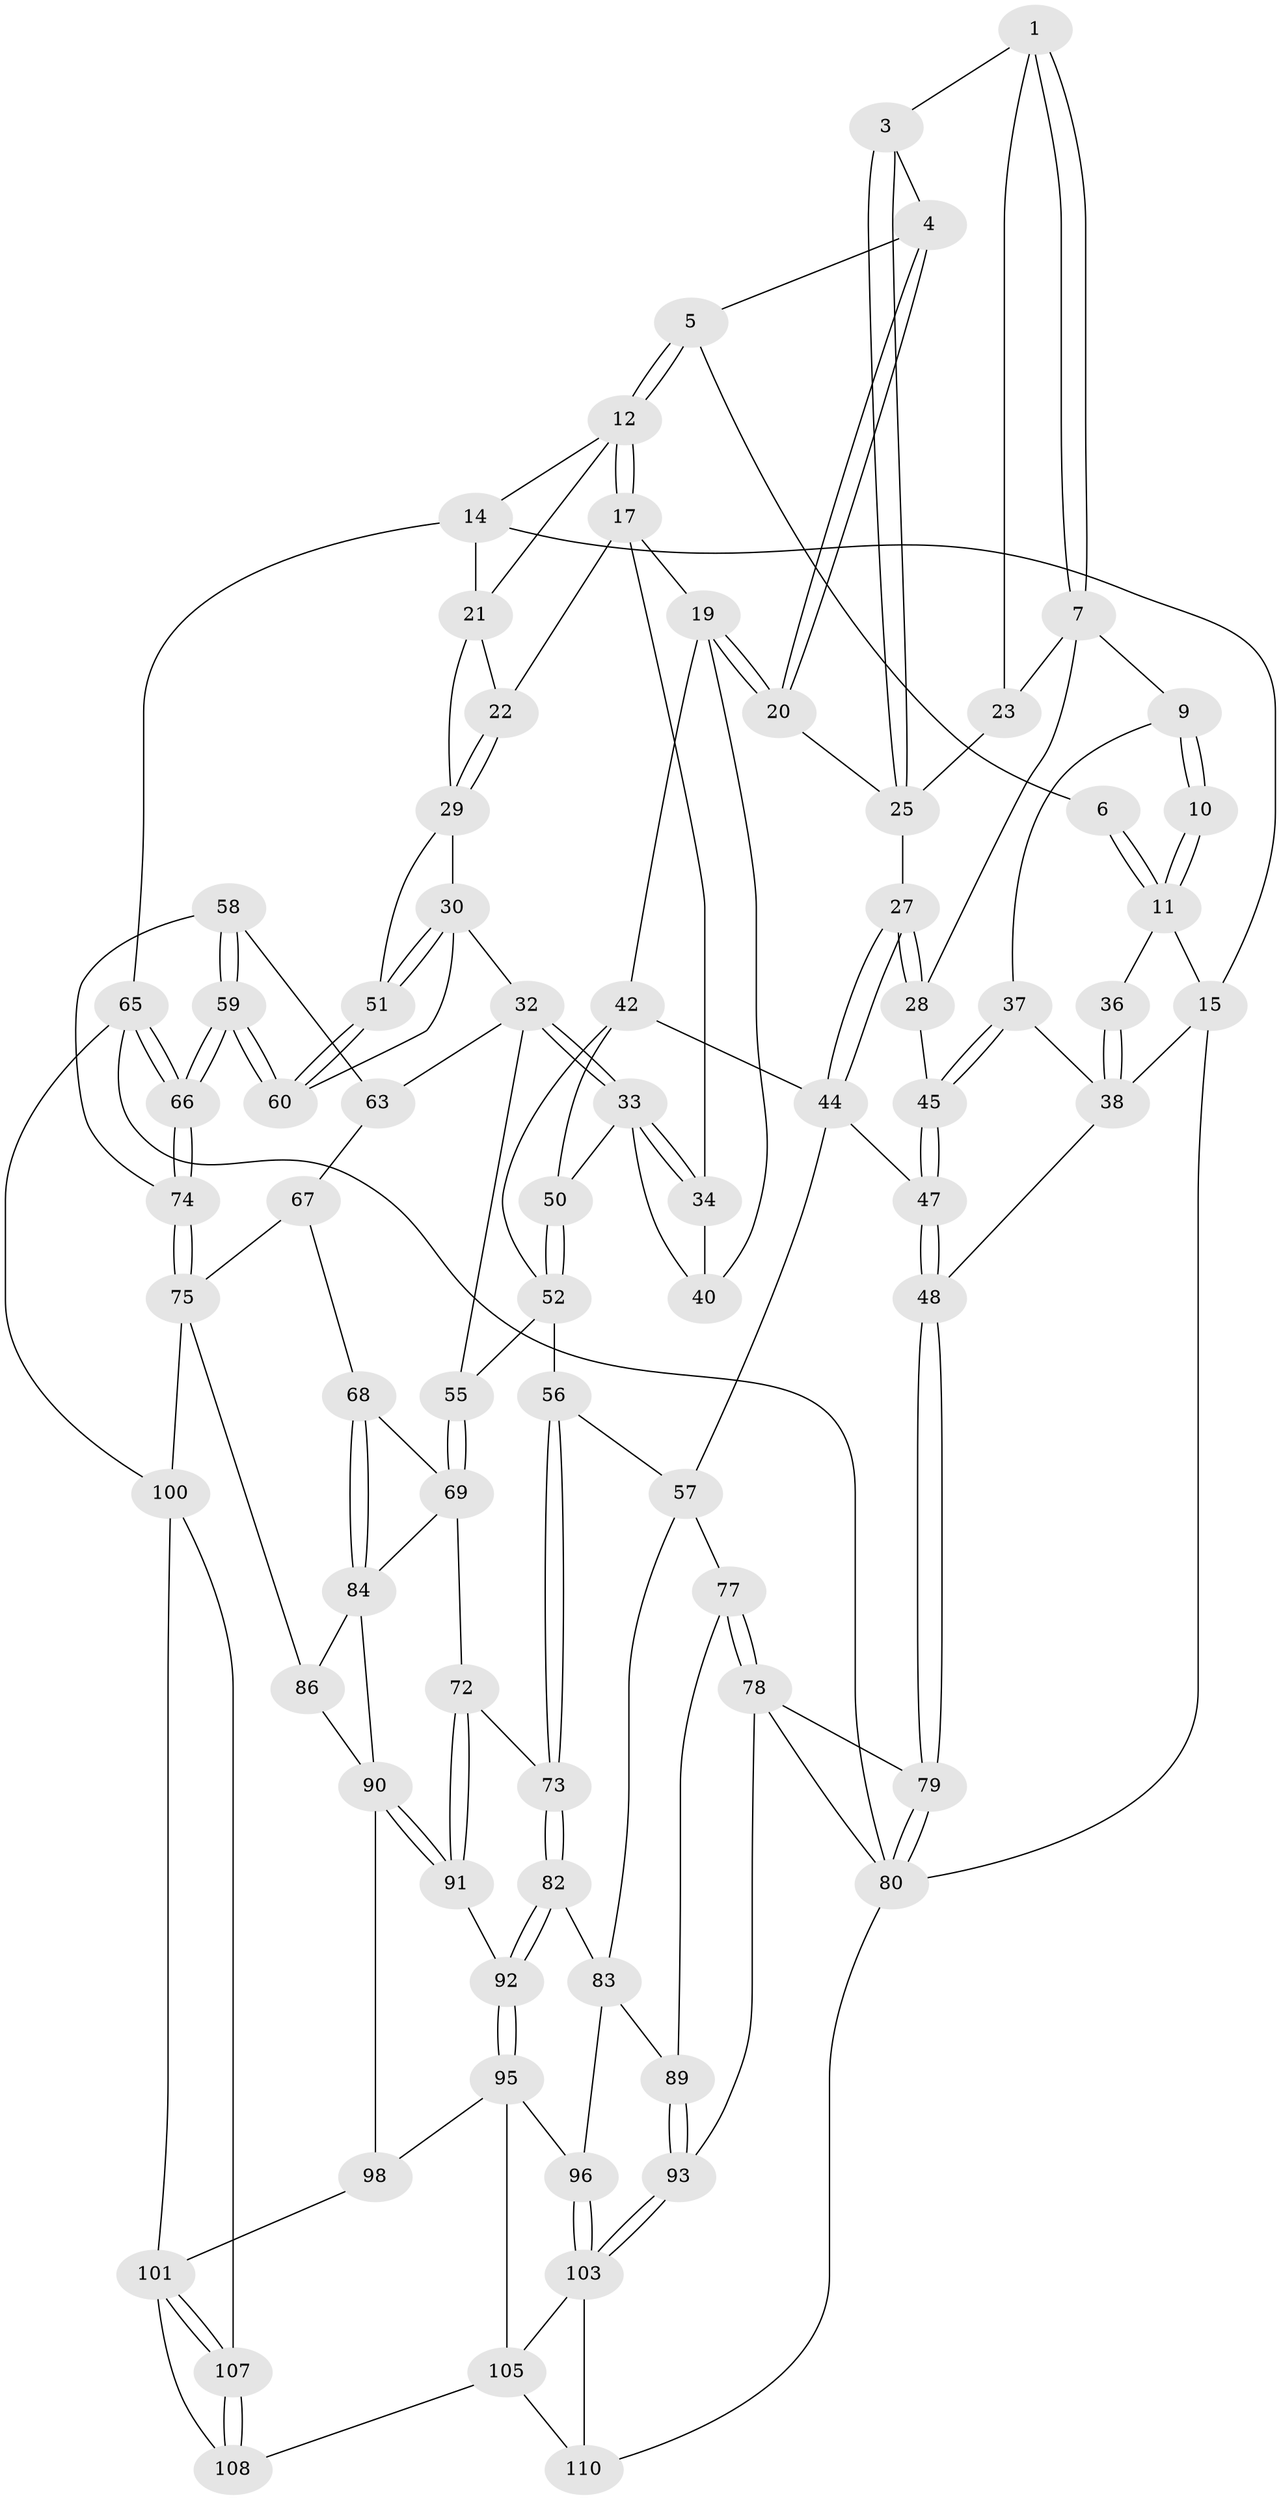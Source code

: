 // Generated by graph-tools (version 1.1) at 2025/24/03/03/25 07:24:35]
// undirected, 77 vertices, 173 edges
graph export_dot {
graph [start="1"]
  node [color=gray90,style=filled];
  1 [pos="+0.27262177247957065+0",super="+2"];
  3 [pos="+0.3679946931297983+0.0642218742017869"];
  4 [pos="+0.5047336542899845+0"];
  5 [pos="+0.5109734939766458+0"];
  6 [pos="+0.20494016413469876+0"];
  7 [pos="+0.261060074204538+0.09977461783352955",super="+8"];
  9 [pos="+0.16679706309757422+0.13223768282544263"];
  10 [pos="+0.1429210494710649+0.10254914310398586"];
  11 [pos="+0+0",super="+16"];
  12 [pos="+0.7047718382671802+0",super="+13"];
  14 [pos="+1+0"];
  15 [pos="+0+0"];
  17 [pos="+0.7284167502578186+0.019779058593202302",super="+18"];
  19 [pos="+0.52089365804406+0.1395027257990266",super="+41"];
  20 [pos="+0.4887613515723946+0.11906949760259256"];
  21 [pos="+0.8941036800132374+0.06535387703431396",super="+24"];
  22 [pos="+0.8695377634773004+0.10152497812298712"];
  23 [pos="+0.2723067512898348+0.10012844964481682"];
  25 [pos="+0.42145390957362483+0.13511594238486466",super="+26"];
  27 [pos="+0.3561947358703832+0.2352233155449412"];
  28 [pos="+0.18061108779982846+0.1518938612038093"];
  29 [pos="+0.8733363944166185+0.10649779669696968",super="+35"];
  30 [pos="+0.8659523526663453+0.22645562894673785",super="+31"];
  32 [pos="+0.7999647935320368+0.3133352296280196",super="+54"];
  33 [pos="+0.7703570945755867+0.28127497622631603",super="+46"];
  34 [pos="+0.6955716223396724+0.10780754380268068"];
  36 [pos="+0.039094720089561656+0.14889790964300992"];
  37 [pos="+0.03266183412402445+0.19210831552598726"];
  38 [pos="+0+0.19626383733583247",super="+39"];
  40 [pos="+0.6211582291336312+0.23032508952473071"];
  42 [pos="+0.5299584669323244+0.2571627231842708",super="+43"];
  44 [pos="+0.3624580952038321+0.3222526899779931",super="+49"];
  45 [pos="+0.17101708588625514+0.1803760534666263"];
  47 [pos="+0.14667717951918022+0.291980524685445"];
  48 [pos="+0+0.337413666106835"];
  50 [pos="+0.5777282160476731+0.32636633643858703"];
  51 [pos="+1+0.14856129949052896"];
  52 [pos="+0.5996869392808627+0.44063251695042605",super="+53"];
  55 [pos="+0.651238777042527+0.44364506127697256"];
  56 [pos="+0.5626512377546821+0.47841866006267425"];
  57 [pos="+0.2779449923381951+0.44611990043384225",super="+76"];
  58 [pos="+0.9576384384561296+0.39335415342303137",super="+62"];
  59 [pos="+1+0.33260880581803803"];
  60 [pos="+1+0.19343934326263632",super="+61"];
  63 [pos="+0.9194239364887783+0.5045776700786411",super="+64"];
  65 [pos="+1+1"];
  66 [pos="+1+0.6636155169925877"];
  67 [pos="+0.828748000962683+0.53660676340943",super="+70"];
  68 [pos="+0.7748444900158437+0.5683186773018376"];
  69 [pos="+0.6722616597950725+0.4795275621952536",super="+71"];
  72 [pos="+0.6472898761591975+0.630901443941891"];
  73 [pos="+0.5332060959624945+0.5626460323064297"];
  74 [pos="+1+0.6591751724506493"];
  75 [pos="+0.9216128680233427+0.7232484137844084",super="+85"];
  77 [pos="+0.24874072266369204+0.49798826580165517"];
  78 [pos="+0.05807716582732628+0.6015158317631306",super="+94"];
  79 [pos="+0+0.5699002979528813"];
  80 [pos="+0+1",super="+81"];
  82 [pos="+0.4874911733558762+0.6159915724669788"];
  83 [pos="+0.4833276052413706+0.6180484655965524",super="+88"];
  84 [pos="+0.770996643548079+0.6018661147415786",super="+87"];
  86 [pos="+0.8912884083915404+0.7133205950969391"];
  89 [pos="+0.299505651350299+0.6199991326411909"];
  90 [pos="+0.6903658619499768+0.7130826598430378",super="+97"];
  91 [pos="+0.6505998047244207+0.6879015156529029"];
  92 [pos="+0.6046359384536211+0.6996322697309887"];
  93 [pos="+0.2406840789191203+0.8350494180678592"];
  95 [pos="+0.5472505128386518+0.7894533154691145",super="+99"];
  96 [pos="+0.42700953162230915+0.7403482472730905"];
  98 [pos="+0.7004625268249872+0.8256850826837361"];
  100 [pos="+0.8711563370818537+0.8264699219307962",super="+104"];
  101 [pos="+0.8095512811106913+0.8487647686864566",super="+102"];
  103 [pos="+0.31433815630446266+0.869009574981152",super="+106"];
  105 [pos="+0.5919851568283901+0.8693054512375221",super="+109"];
  107 [pos="+0.8757960726061653+1"];
  108 [pos="+0.7175332030796883+1"];
  110 [pos="+0.37401150983705694+1"];
  1 -- 7;
  1 -- 7;
  1 -- 3;
  1 -- 23;
  3 -- 4;
  3 -- 25;
  3 -- 25;
  4 -- 5;
  4 -- 20;
  4 -- 20;
  5 -- 6;
  5 -- 12;
  5 -- 12;
  6 -- 11;
  6 -- 11;
  7 -- 23;
  7 -- 9;
  7 -- 28;
  9 -- 10;
  9 -- 10;
  9 -- 37;
  10 -- 11;
  10 -- 11;
  11 -- 36;
  11 -- 15;
  12 -- 17;
  12 -- 17;
  12 -- 21;
  12 -- 14;
  14 -- 15;
  14 -- 65;
  14 -- 21;
  15 -- 38;
  15 -- 80;
  17 -- 22;
  17 -- 34;
  17 -- 19;
  19 -- 20;
  19 -- 20;
  19 -- 40;
  19 -- 42;
  20 -- 25;
  21 -- 22;
  21 -- 29;
  22 -- 29;
  22 -- 29;
  23 -- 25;
  25 -- 27;
  27 -- 28;
  27 -- 28;
  27 -- 44;
  27 -- 44;
  28 -- 45;
  29 -- 30;
  29 -- 51;
  30 -- 51;
  30 -- 51;
  30 -- 32;
  30 -- 60;
  32 -- 33;
  32 -- 33;
  32 -- 55;
  32 -- 63;
  33 -- 34;
  33 -- 34;
  33 -- 40;
  33 -- 50;
  34 -- 40;
  36 -- 38;
  36 -- 38;
  37 -- 38;
  37 -- 45;
  37 -- 45;
  38 -- 48;
  42 -- 50;
  42 -- 44;
  42 -- 52;
  44 -- 57;
  44 -- 47;
  45 -- 47;
  45 -- 47;
  47 -- 48;
  47 -- 48;
  48 -- 79;
  48 -- 79;
  50 -- 52;
  50 -- 52;
  51 -- 60;
  51 -- 60;
  52 -- 55;
  52 -- 56;
  55 -- 69;
  55 -- 69;
  56 -- 57;
  56 -- 73;
  56 -- 73;
  57 -- 83;
  57 -- 77;
  58 -- 59;
  58 -- 59;
  58 -- 74;
  58 -- 63;
  59 -- 60;
  59 -- 60;
  59 -- 66;
  59 -- 66;
  63 -- 67 [weight=2];
  65 -- 66;
  65 -- 66;
  65 -- 80;
  65 -- 100;
  66 -- 74;
  66 -- 74;
  67 -- 68;
  67 -- 75;
  68 -- 69;
  68 -- 84;
  68 -- 84;
  69 -- 72;
  69 -- 84;
  72 -- 73;
  72 -- 91;
  72 -- 91;
  73 -- 82;
  73 -- 82;
  74 -- 75;
  74 -- 75;
  75 -- 100;
  75 -- 86;
  77 -- 78;
  77 -- 78;
  77 -- 89;
  78 -- 79;
  78 -- 80;
  78 -- 93;
  79 -- 80;
  79 -- 80;
  80 -- 110;
  82 -- 83;
  82 -- 92;
  82 -- 92;
  83 -- 96;
  83 -- 89;
  84 -- 90;
  84 -- 86;
  86 -- 90;
  89 -- 93;
  89 -- 93;
  90 -- 91;
  90 -- 91;
  90 -- 98;
  91 -- 92;
  92 -- 95;
  92 -- 95;
  93 -- 103;
  93 -- 103;
  95 -- 96;
  95 -- 105;
  95 -- 98;
  96 -- 103;
  96 -- 103;
  98 -- 101;
  100 -- 101;
  100 -- 107;
  101 -- 107;
  101 -- 107;
  101 -- 108;
  103 -- 105;
  103 -- 110;
  105 -- 108;
  105 -- 110;
  107 -- 108;
  107 -- 108;
}
